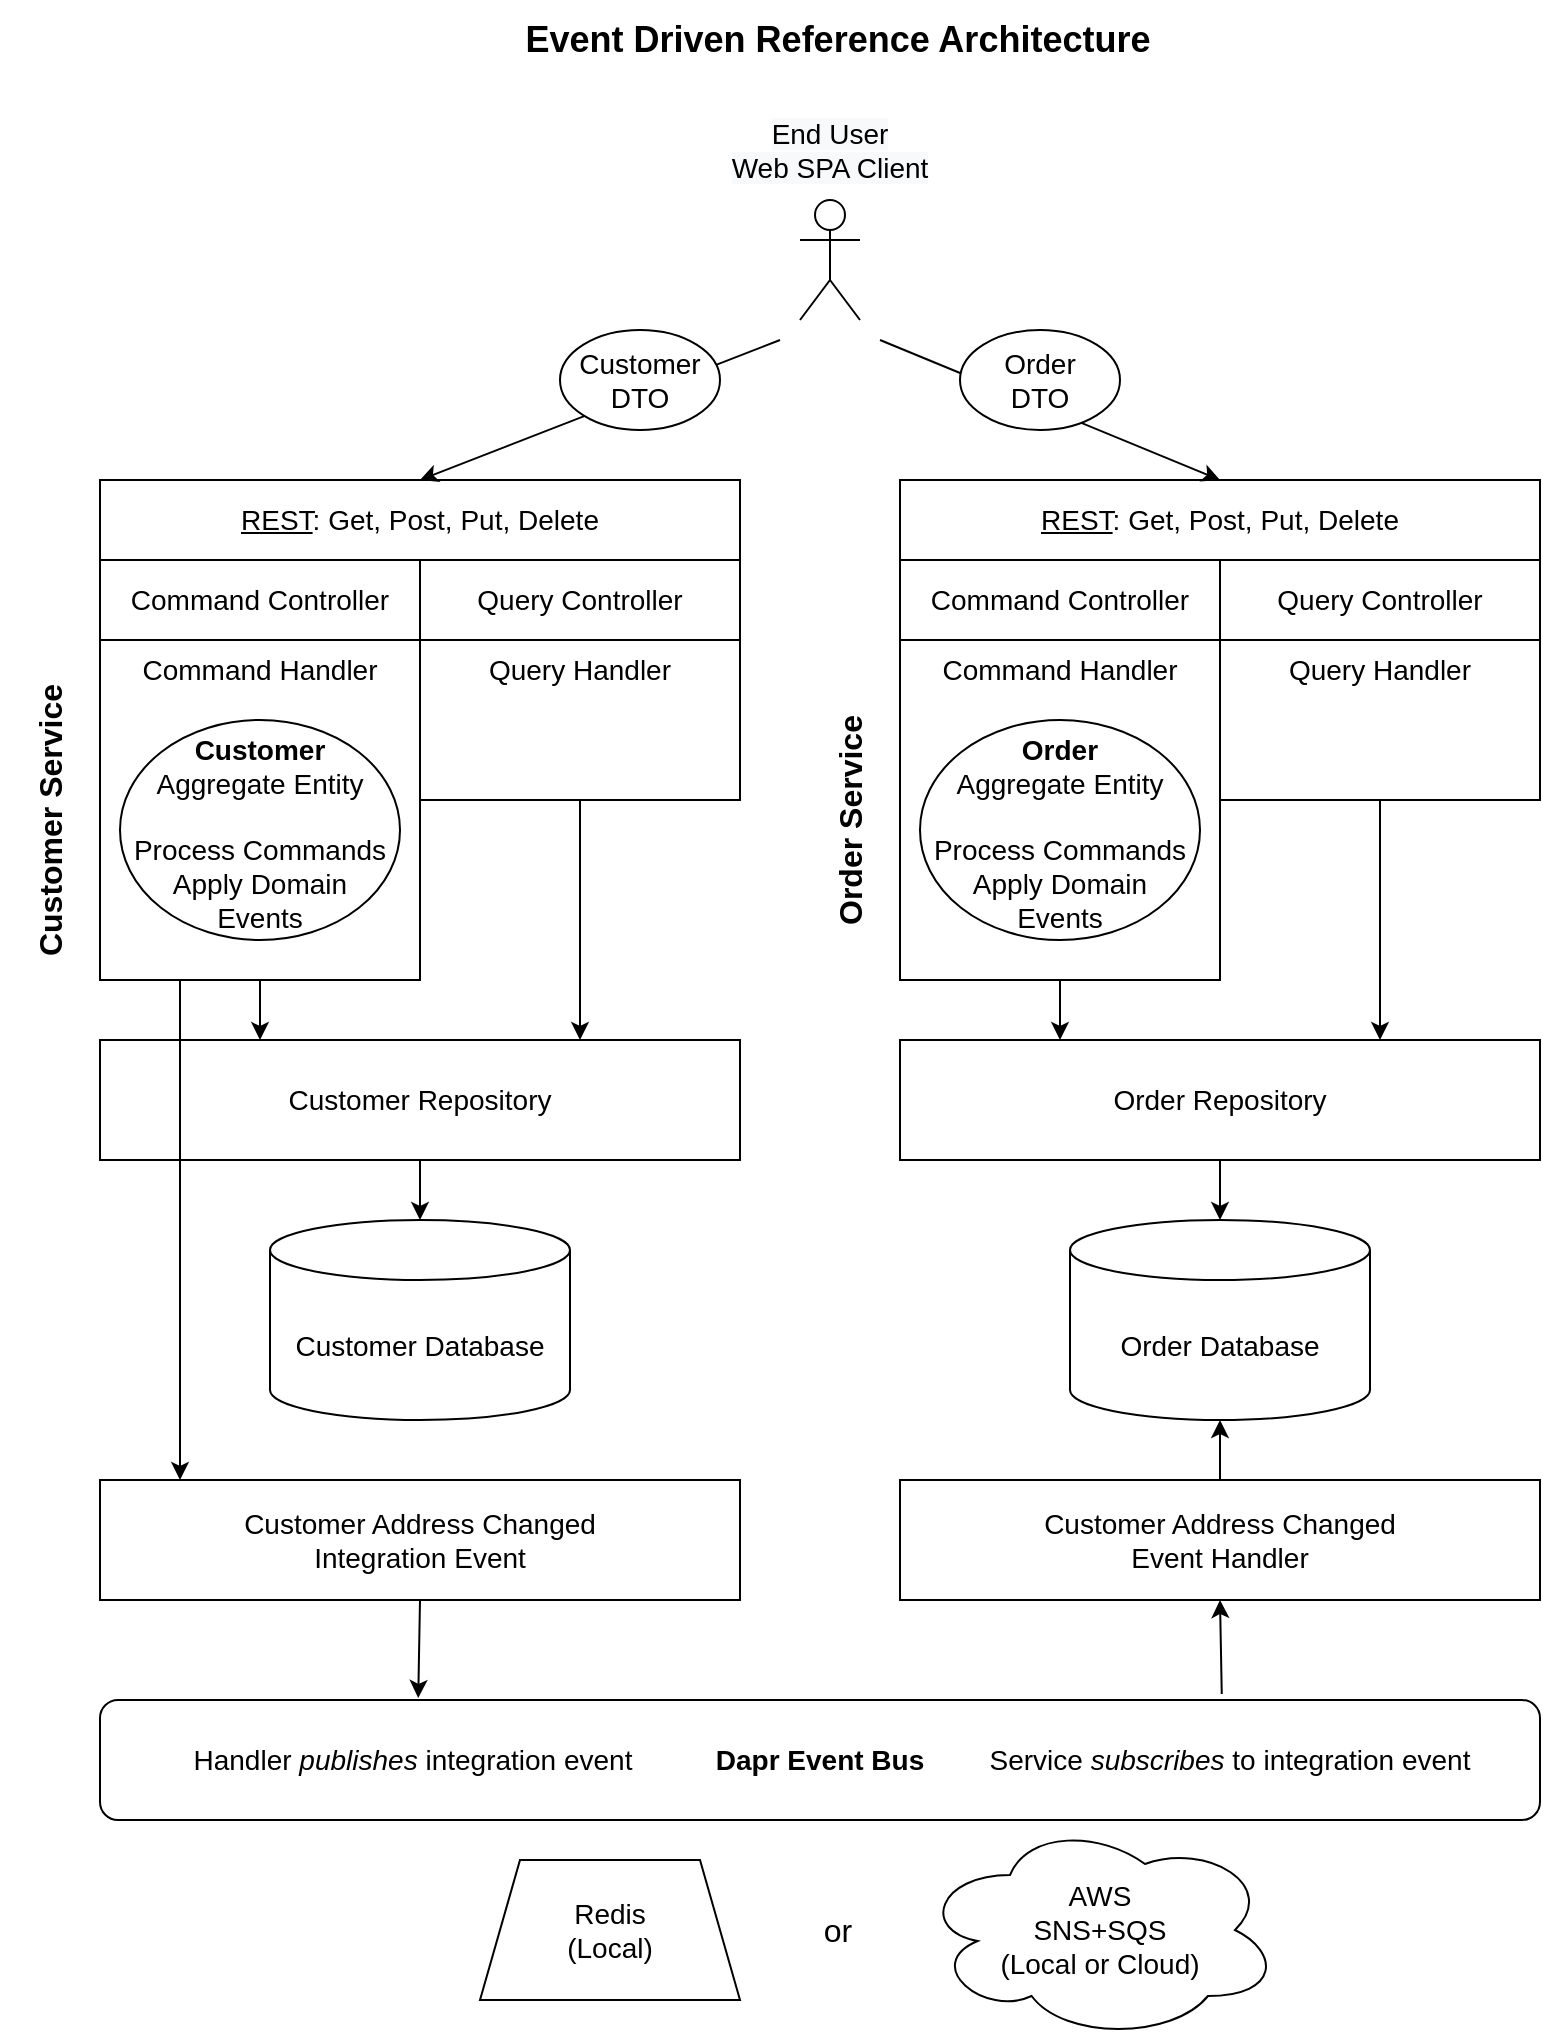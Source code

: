 <mxfile version="16.2.2" type="device"><diagram id="H1tdGHeVPZ8NpCb7zYOw" name="Page-1"><mxGraphModel dx="969" dy="593" grid="1" gridSize="10" guides="1" tooltips="1" connect="1" arrows="1" fold="1" page="1" pageScale="1" pageWidth="850" pageHeight="1100" math="0" shadow="0"><root><mxCell id="0"/><mxCell id="1" parent="0"/><mxCell id="ZfRhbco4dxKPUxTVHeZ5-39" style="edgeStyle=none;rounded=0;orthogonalLoop=1;jettySize=auto;html=1;exitX=0.25;exitY=1;exitDx=0;exitDy=0;entryX=0.125;entryY=0;entryDx=0;entryDy=0;entryPerimeter=0;fontSize=14;" parent="1" source="ZfRhbco4dxKPUxTVHeZ5-15" target="ZfRhbco4dxKPUxTVHeZ5-35" edge="1"><mxGeometry relative="1" as="geometry"/></mxCell><mxCell id="ZfRhbco4dxKPUxTVHeZ5-15" value="Command Handler" style="rounded=0;whiteSpace=wrap;html=1;fontSize=14;fillColor=none;verticalAlign=top;" parent="1" vertex="1"><mxGeometry x="73" y="360" width="160" height="170" as="geometry"/></mxCell><mxCell id="ZfRhbco4dxKPUxTVHeZ5-1" value="Event Driven Reference Architecture" style="text;html=1;strokeColor=none;fillColor=none;align=center;verticalAlign=middle;whiteSpace=wrap;rounded=0;fontSize=18;fontStyle=1" parent="1" vertex="1"><mxGeometry x="237" y="40" width="410" height="40" as="geometry"/></mxCell><mxCell id="ZfRhbco4dxKPUxTVHeZ5-9" style="rounded=0;orthogonalLoop=1;jettySize=auto;html=1;entryX=0.5;entryY=0;entryDx=0;entryDy=0;fontSize=16;" parent="1" target="ZfRhbco4dxKPUxTVHeZ5-8" edge="1"><mxGeometry relative="1" as="geometry"><mxPoint x="413" y="210" as="sourcePoint"/></mxGeometry></mxCell><mxCell id="ZfRhbco4dxKPUxTVHeZ5-2" value="" style="shape=umlActor;verticalLabelPosition=bottom;verticalAlign=top;html=1;outlineConnect=0;fontSize=18;" parent="1" vertex="1"><mxGeometry x="423" y="140" width="30" height="60" as="geometry"/></mxCell><mxCell id="ZfRhbco4dxKPUxTVHeZ5-19" style="edgeStyle=none;rounded=0;orthogonalLoop=1;jettySize=auto;html=1;exitX=0.25;exitY=1;exitDx=0;exitDy=0;entryX=0.25;entryY=0;entryDx=0;entryDy=0;fontSize=14;" parent="1" target="ZfRhbco4dxKPUxTVHeZ5-16" edge="1"><mxGeometry relative="1" as="geometry"><mxPoint x="153" y="530" as="sourcePoint"/></mxGeometry></mxCell><mxCell id="ZfRhbco4dxKPUxTVHeZ5-5" value="Command Controller" style="rounded=0;whiteSpace=wrap;html=1;fontSize=14;fillColor=none;" parent="1" vertex="1"><mxGeometry x="73" y="320" width="160" height="40" as="geometry"/></mxCell><mxCell id="ZfRhbco4dxKPUxTVHeZ5-20" style="edgeStyle=none;rounded=0;orthogonalLoop=1;jettySize=auto;html=1;entryX=0.75;entryY=0;entryDx=0;entryDy=0;fontSize=14;exitX=0.5;exitY=1;exitDx=0;exitDy=0;" parent="1" source="9nQu2HEggkV59B7wHzR0-1" target="ZfRhbco4dxKPUxTVHeZ5-16" edge="1"><mxGeometry relative="1" as="geometry"><mxPoint x="313" y="540" as="sourcePoint"/></mxGeometry></mxCell><mxCell id="ZfRhbco4dxKPUxTVHeZ5-6" value="Query Controller" style="rounded=0;whiteSpace=wrap;html=1;fontSize=14;fillColor=none;" parent="1" vertex="1"><mxGeometry x="233" y="320" width="160" height="40" as="geometry"/></mxCell><mxCell id="ZfRhbco4dxKPUxTVHeZ5-7" value="Customer Service" style="text;html=1;strokeColor=none;fillColor=none;align=center;verticalAlign=middle;whiteSpace=wrap;rounded=0;fontSize=16;horizontal=0;fontStyle=1" parent="1" vertex="1"><mxGeometry x="23" y="280" width="50" height="340" as="geometry"/></mxCell><mxCell id="ZfRhbco4dxKPUxTVHeZ5-8" value="&lt;u&gt;REST&lt;/u&gt;: Get, Post, Put, Delete" style="rounded=0;whiteSpace=wrap;html=1;fontSize=14;fillColor=none;" parent="1" vertex="1"><mxGeometry x="73" y="280" width="320" height="40" as="geometry"/></mxCell><mxCell id="ZfRhbco4dxKPUxTVHeZ5-10" value="&lt;span style=&quot;color: rgb(0 , 0 , 0) ; font-family: &amp;#34;helvetica&amp;#34; ; font-size: 14px ; font-style: normal ; font-weight: 400 ; letter-spacing: normal ; text-indent: 0px ; text-transform: none ; word-spacing: 0px ; background-color: rgb(248 , 249 , 250) ; display: inline ; float: none&quot;&gt;End User&lt;br&gt;Web SPA Client&lt;/span&gt;" style="text;whiteSpace=wrap;html=1;fontSize=14;align=center;verticalAlign=middle;" parent="1" vertex="1"><mxGeometry x="318" y="100" width="240" height="30" as="geometry"/></mxCell><mxCell id="ZfRhbco4dxKPUxTVHeZ5-11" value="Customer&lt;br&gt;DTO" style="ellipse;whiteSpace=wrap;html=1;fontSize=14;align=center;" parent="1" vertex="1"><mxGeometry x="303" y="205" width="80" height="50" as="geometry"/></mxCell><mxCell id="ZfRhbco4dxKPUxTVHeZ5-13" value="&lt;b&gt;Customer&lt;/b&gt;&lt;br&gt;Aggregate Entity&lt;br&gt;&lt;br&gt;Process Commands&lt;br&gt;Apply Domain&lt;br&gt;Events" style="ellipse;whiteSpace=wrap;html=1;fontSize=14;align=center;fillColor=none;verticalAlign=top;" parent="1" vertex="1"><mxGeometry x="83" y="400" width="140" height="110" as="geometry"/></mxCell><mxCell id="ZfRhbco4dxKPUxTVHeZ5-18" style="edgeStyle=none;rounded=0;orthogonalLoop=1;jettySize=auto;html=1;exitX=0.5;exitY=1;exitDx=0;exitDy=0;entryX=0.5;entryY=0;entryDx=0;entryDy=0;entryPerimeter=0;fontSize=14;" parent="1" source="ZfRhbco4dxKPUxTVHeZ5-16" target="ZfRhbco4dxKPUxTVHeZ5-17" edge="1"><mxGeometry relative="1" as="geometry"/></mxCell><mxCell id="ZfRhbco4dxKPUxTVHeZ5-16" value="Customer Repository" style="rounded=0;whiteSpace=wrap;html=1;fontSize=14;fillColor=none;align=center;" parent="1" vertex="1"><mxGeometry x="73" y="560" width="320" height="60" as="geometry"/></mxCell><mxCell id="ZfRhbco4dxKPUxTVHeZ5-17" value="Customer Database" style="shape=cylinder3;whiteSpace=wrap;html=1;boundedLbl=1;backgroundOutline=1;size=15;fontSize=14;fillColor=none;align=center;" parent="1" vertex="1"><mxGeometry x="158" y="650" width="150" height="100" as="geometry"/></mxCell><mxCell id="ZfRhbco4dxKPUxTVHeZ5-21" value="Command Handler" style="rounded=0;whiteSpace=wrap;html=1;fontSize=14;fillColor=none;verticalAlign=top;" parent="1" vertex="1"><mxGeometry x="473" y="360" width="160" height="170" as="geometry"/></mxCell><mxCell id="ZfRhbco4dxKPUxTVHeZ5-22" style="rounded=0;orthogonalLoop=1;jettySize=auto;html=1;entryX=0.5;entryY=0;entryDx=0;entryDy=0;fontSize=16;" parent="1" target="ZfRhbco4dxKPUxTVHeZ5-27" edge="1"><mxGeometry relative="1" as="geometry"><mxPoint x="463" y="210" as="sourcePoint"/></mxGeometry></mxCell><mxCell id="ZfRhbco4dxKPUxTVHeZ5-23" style="edgeStyle=none;rounded=0;orthogonalLoop=1;jettySize=auto;html=1;exitX=0.25;exitY=1;exitDx=0;exitDy=0;entryX=0.25;entryY=0;entryDx=0;entryDy=0;fontSize=14;" parent="1" target="ZfRhbco4dxKPUxTVHeZ5-31" edge="1"><mxGeometry relative="1" as="geometry"><mxPoint x="553" y="530" as="sourcePoint"/></mxGeometry></mxCell><mxCell id="ZfRhbco4dxKPUxTVHeZ5-24" value="Command Controller" style="rounded=0;whiteSpace=wrap;html=1;fontSize=14;fillColor=none;" parent="1" vertex="1"><mxGeometry x="473" y="320" width="160" height="40" as="geometry"/></mxCell><mxCell id="ZfRhbco4dxKPUxTVHeZ5-25" style="edgeStyle=none;rounded=0;orthogonalLoop=1;jettySize=auto;html=1;entryX=0.75;entryY=0;entryDx=0;entryDy=0;fontSize=14;exitX=0.5;exitY=1;exitDx=0;exitDy=0;" parent="1" source="9nQu2HEggkV59B7wHzR0-2" target="ZfRhbco4dxKPUxTVHeZ5-31" edge="1"><mxGeometry relative="1" as="geometry"><mxPoint x="713" y="460" as="sourcePoint"/></mxGeometry></mxCell><mxCell id="ZfRhbco4dxKPUxTVHeZ5-26" value="Query Controller" style="rounded=0;whiteSpace=wrap;html=1;fontSize=14;fillColor=none;" parent="1" vertex="1"><mxGeometry x="633" y="320" width="160" height="40" as="geometry"/></mxCell><mxCell id="ZfRhbco4dxKPUxTVHeZ5-27" value="&lt;u&gt;REST&lt;/u&gt;: Get, Post, Put, Delete" style="rounded=0;whiteSpace=wrap;html=1;fontSize=14;fillColor=none;" parent="1" vertex="1"><mxGeometry x="473" y="280" width="320" height="40" as="geometry"/></mxCell><mxCell id="ZfRhbco4dxKPUxTVHeZ5-28" value="Order&lt;br&gt;DTO" style="ellipse;whiteSpace=wrap;html=1;fontSize=14;align=center;" parent="1" vertex="1"><mxGeometry x="503" y="205" width="80" height="50" as="geometry"/></mxCell><mxCell id="ZfRhbco4dxKPUxTVHeZ5-29" value="&lt;b&gt;Order&lt;/b&gt;&lt;br&gt;Aggregate Entity&lt;br&gt;&lt;br&gt;Process Commands&lt;br&gt;Apply Domain&lt;br&gt;Events" style="ellipse;whiteSpace=wrap;html=1;fontSize=14;align=center;fillColor=none;verticalAlign=top;" parent="1" vertex="1"><mxGeometry x="483" y="400" width="140" height="110" as="geometry"/></mxCell><mxCell id="ZfRhbco4dxKPUxTVHeZ5-30" style="edgeStyle=none;rounded=0;orthogonalLoop=1;jettySize=auto;html=1;exitX=0.5;exitY=1;exitDx=0;exitDy=0;entryX=0.5;entryY=0;entryDx=0;entryDy=0;entryPerimeter=0;fontSize=14;" parent="1" source="ZfRhbco4dxKPUxTVHeZ5-31" target="ZfRhbco4dxKPUxTVHeZ5-32" edge="1"><mxGeometry relative="1" as="geometry"/></mxCell><mxCell id="ZfRhbco4dxKPUxTVHeZ5-31" value="Order Repository" style="rounded=0;whiteSpace=wrap;html=1;fontSize=14;fillColor=none;align=center;" parent="1" vertex="1"><mxGeometry x="473" y="560" width="320" height="60" as="geometry"/></mxCell><mxCell id="ZfRhbco4dxKPUxTVHeZ5-32" value="Order Database" style="shape=cylinder3;whiteSpace=wrap;html=1;boundedLbl=1;backgroundOutline=1;size=15;fontSize=14;fillColor=none;align=center;" parent="1" vertex="1"><mxGeometry x="558" y="650" width="150" height="100" as="geometry"/></mxCell><mxCell id="ZfRhbco4dxKPUxTVHeZ5-33" value="Order Service" style="text;html=1;strokeColor=none;fillColor=none;align=center;verticalAlign=middle;whiteSpace=wrap;rounded=0;fontSize=16;horizontal=0;fontStyle=1" parent="1" vertex="1"><mxGeometry x="423" y="280" width="50" height="340" as="geometry"/></mxCell><mxCell id="ZfRhbco4dxKPUxTVHeZ5-43" style="edgeStyle=none;rounded=0;orthogonalLoop=1;jettySize=auto;html=1;exitX=0.5;exitY=0;exitDx=0;exitDy=0;entryX=0.5;entryY=1;entryDx=0;entryDy=0;entryPerimeter=0;fontSize=14;" parent="1" source="ZfRhbco4dxKPUxTVHeZ5-34" target="ZfRhbco4dxKPUxTVHeZ5-32" edge="1"><mxGeometry relative="1" as="geometry"/></mxCell><mxCell id="ZfRhbco4dxKPUxTVHeZ5-44" style="edgeStyle=none;rounded=0;orthogonalLoop=1;jettySize=auto;html=1;exitX=0.5;exitY=1;exitDx=0;exitDy=0;entryX=0.779;entryY=-0.05;entryDx=0;entryDy=0;entryPerimeter=0;fontSize=14;endArrow=none;endFill=0;startArrow=classic;startFill=1;" parent="1" source="ZfRhbco4dxKPUxTVHeZ5-34" target="ZfRhbco4dxKPUxTVHeZ5-36" edge="1"><mxGeometry relative="1" as="geometry"/></mxCell><mxCell id="ZfRhbco4dxKPUxTVHeZ5-34" value="Customer Address Changed&lt;br&gt;Event Handler" style="rounded=0;whiteSpace=wrap;html=1;fontSize=14;fillColor=none;align=center;" parent="1" vertex="1"><mxGeometry x="473" y="780" width="320" height="60" as="geometry"/></mxCell><mxCell id="ZfRhbco4dxKPUxTVHeZ5-41" style="edgeStyle=none;rounded=0;orthogonalLoop=1;jettySize=auto;html=1;exitX=0.5;exitY=1;exitDx=0;exitDy=0;entryX=0.221;entryY=-0.017;entryDx=0;entryDy=0;entryPerimeter=0;fontSize=14;" parent="1" source="ZfRhbco4dxKPUxTVHeZ5-35" target="ZfRhbco4dxKPUxTVHeZ5-36" edge="1"><mxGeometry relative="1" as="geometry"/></mxCell><mxCell id="ZfRhbco4dxKPUxTVHeZ5-35" value="Customer Address Changed&lt;br&gt;Integration Event" style="rounded=0;whiteSpace=wrap;html=1;fontSize=14;fillColor=none;align=center;" parent="1" vertex="1"><mxGeometry x="73" y="780" width="320" height="60" as="geometry"/></mxCell><mxCell id="ZfRhbco4dxKPUxTVHeZ5-36" value="&lt;b&gt;Dapr Event Bus&lt;/b&gt;" style="rounded=1;whiteSpace=wrap;html=1;fontSize=14;fillColor=none;align=center;" parent="1" vertex="1"><mxGeometry x="73" y="890" width="720" height="60" as="geometry"/></mxCell><mxCell id="ZfRhbco4dxKPUxTVHeZ5-37" value="Redis&lt;br&gt;(Local)" style="shape=trapezoid;perimeter=trapezoidPerimeter;whiteSpace=wrap;html=1;fixedSize=1;fontSize=14;fillColor=none;align=center;" parent="1" vertex="1"><mxGeometry x="263" y="970" width="130" height="70" as="geometry"/></mxCell><mxCell id="ZfRhbco4dxKPUxTVHeZ5-38" value="AWS&lt;br&gt;SNS+SQS&lt;br&gt;(Local or Cloud)" style="ellipse;shape=cloud;whiteSpace=wrap;html=1;fontSize=14;fillColor=none;align=center;" parent="1" vertex="1"><mxGeometry x="483" y="950" width="180" height="110" as="geometry"/></mxCell><mxCell id="ZfRhbco4dxKPUxTVHeZ5-42" value="Handler &lt;i&gt;publishes&lt;/i&gt; integration event" style="text;html=1;strokeColor=none;align=center;verticalAlign=middle;whiteSpace=wrap;rounded=0;fontSize=14;" parent="1" vertex="1"><mxGeometry x="113" y="910" width="232.5" height="20" as="geometry"/></mxCell><mxCell id="ZfRhbco4dxKPUxTVHeZ5-45" value="Service &lt;span&gt;&lt;i&gt;subscribes&lt;/i&gt;&lt;/span&gt; to integration event" style="text;html=1;strokeColor=none;align=center;verticalAlign=middle;whiteSpace=wrap;rounded=0;fontSize=14;fontStyle=0" parent="1" vertex="1"><mxGeometry x="503" y="910" width="270" height="20" as="geometry"/></mxCell><mxCell id="ZfRhbco4dxKPUxTVHeZ5-46" value="or" style="text;html=1;strokeColor=none;fillColor=none;align=center;verticalAlign=middle;whiteSpace=wrap;rounded=0;fontSize=16;" parent="1" vertex="1"><mxGeometry x="422" y="995" width="40" height="20" as="geometry"/></mxCell><mxCell id="9nQu2HEggkV59B7wHzR0-1" value="Query Handler" style="rounded=0;whiteSpace=wrap;html=1;fontSize=14;fillColor=none;verticalAlign=top;" vertex="1" parent="1"><mxGeometry x="233" y="360" width="160" height="80" as="geometry"/></mxCell><mxCell id="9nQu2HEggkV59B7wHzR0-2" value="Query Handler" style="rounded=0;whiteSpace=wrap;html=1;fontSize=14;fillColor=none;verticalAlign=top;" vertex="1" parent="1"><mxGeometry x="633" y="360" width="160" height="80" as="geometry"/></mxCell></root></mxGraphModel></diagram></mxfile>
